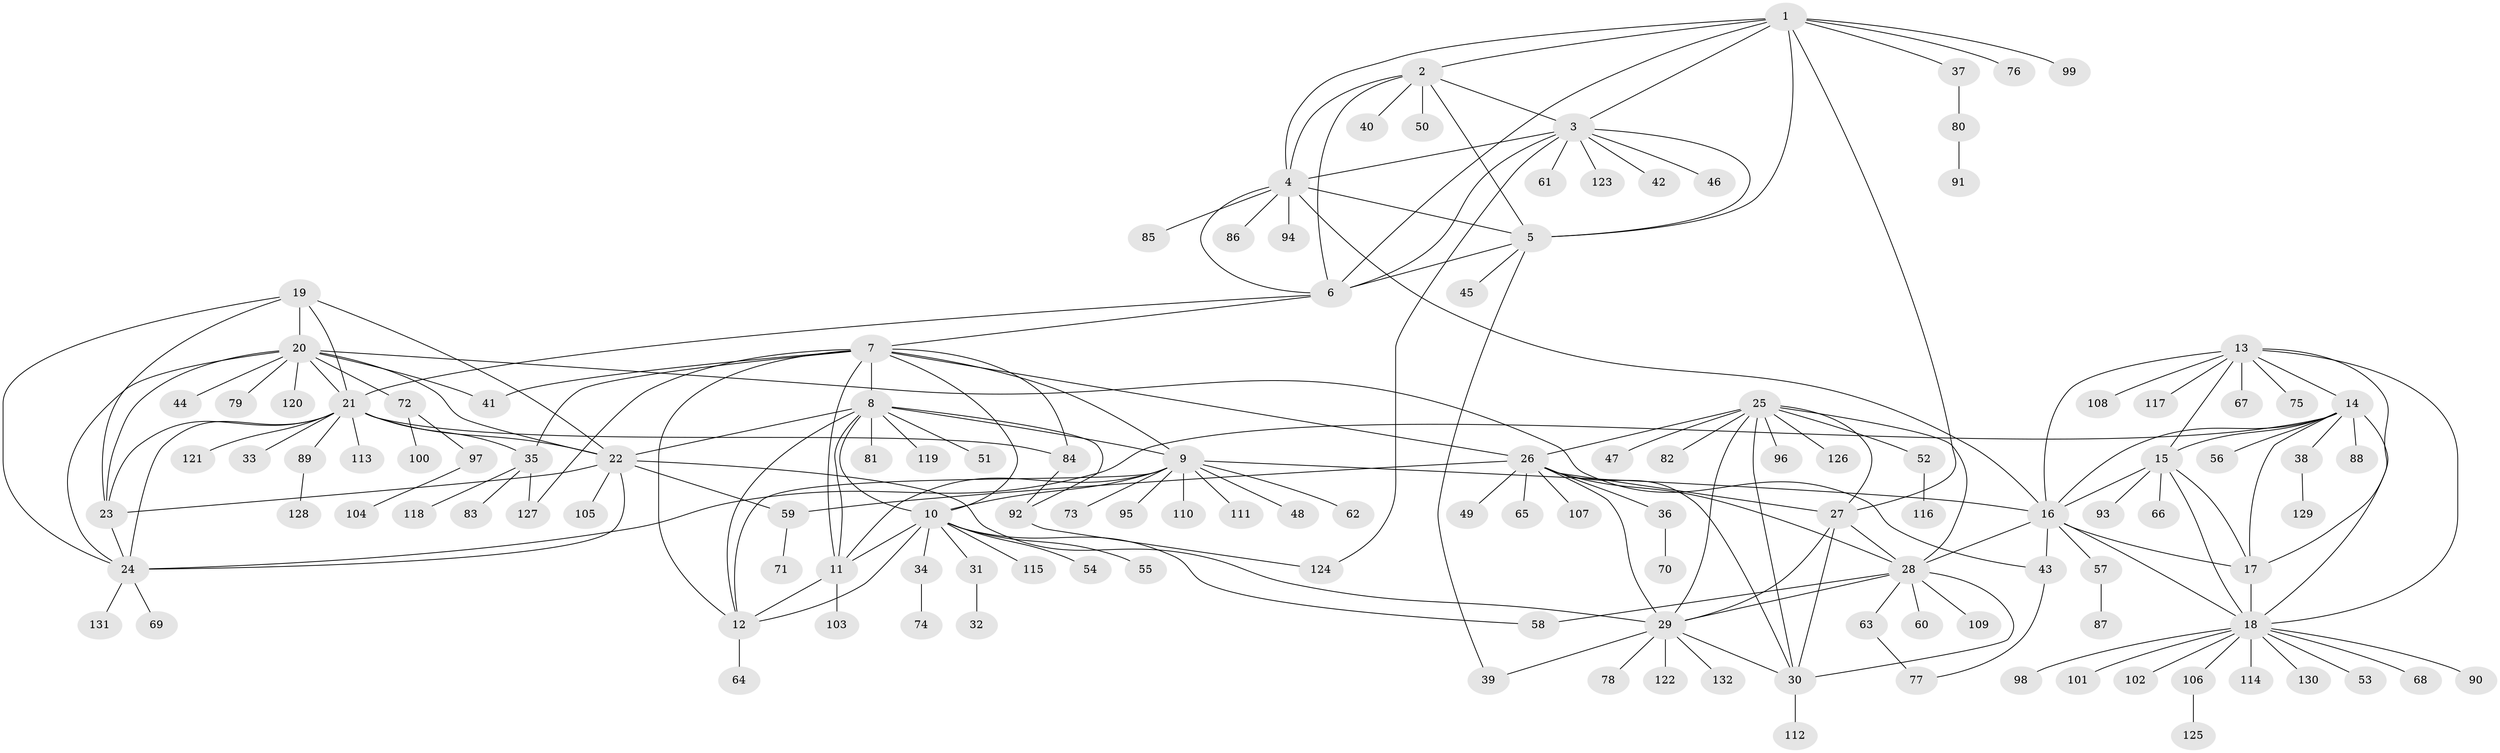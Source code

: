 // Generated by graph-tools (version 1.1) at 2025/50/03/09/25 03:50:40]
// undirected, 132 vertices, 198 edges
graph export_dot {
graph [start="1"]
  node [color=gray90,style=filled];
  1;
  2;
  3;
  4;
  5;
  6;
  7;
  8;
  9;
  10;
  11;
  12;
  13;
  14;
  15;
  16;
  17;
  18;
  19;
  20;
  21;
  22;
  23;
  24;
  25;
  26;
  27;
  28;
  29;
  30;
  31;
  32;
  33;
  34;
  35;
  36;
  37;
  38;
  39;
  40;
  41;
  42;
  43;
  44;
  45;
  46;
  47;
  48;
  49;
  50;
  51;
  52;
  53;
  54;
  55;
  56;
  57;
  58;
  59;
  60;
  61;
  62;
  63;
  64;
  65;
  66;
  67;
  68;
  69;
  70;
  71;
  72;
  73;
  74;
  75;
  76;
  77;
  78;
  79;
  80;
  81;
  82;
  83;
  84;
  85;
  86;
  87;
  88;
  89;
  90;
  91;
  92;
  93;
  94;
  95;
  96;
  97;
  98;
  99;
  100;
  101;
  102;
  103;
  104;
  105;
  106;
  107;
  108;
  109;
  110;
  111;
  112;
  113;
  114;
  115;
  116;
  117;
  118;
  119;
  120;
  121;
  122;
  123;
  124;
  125;
  126;
  127;
  128;
  129;
  130;
  131;
  132;
  1 -- 2;
  1 -- 3;
  1 -- 4;
  1 -- 5;
  1 -- 6;
  1 -- 27;
  1 -- 37;
  1 -- 76;
  1 -- 99;
  2 -- 3;
  2 -- 4;
  2 -- 5;
  2 -- 6;
  2 -- 40;
  2 -- 50;
  3 -- 4;
  3 -- 5;
  3 -- 6;
  3 -- 42;
  3 -- 46;
  3 -- 61;
  3 -- 123;
  3 -- 124;
  4 -- 5;
  4 -- 6;
  4 -- 16;
  4 -- 85;
  4 -- 86;
  4 -- 94;
  5 -- 6;
  5 -- 39;
  5 -- 45;
  6 -- 7;
  6 -- 21;
  7 -- 8;
  7 -- 9;
  7 -- 10;
  7 -- 11;
  7 -- 12;
  7 -- 26;
  7 -- 35;
  7 -- 41;
  7 -- 84;
  7 -- 127;
  8 -- 9;
  8 -- 10;
  8 -- 11;
  8 -- 12;
  8 -- 22;
  8 -- 51;
  8 -- 81;
  8 -- 92;
  8 -- 119;
  9 -- 10;
  9 -- 11;
  9 -- 12;
  9 -- 16;
  9 -- 48;
  9 -- 62;
  9 -- 73;
  9 -- 95;
  9 -- 110;
  9 -- 111;
  10 -- 11;
  10 -- 12;
  10 -- 31;
  10 -- 34;
  10 -- 54;
  10 -- 55;
  10 -- 58;
  10 -- 115;
  11 -- 12;
  11 -- 103;
  12 -- 64;
  13 -- 14;
  13 -- 15;
  13 -- 16;
  13 -- 17;
  13 -- 18;
  13 -- 67;
  13 -- 75;
  13 -- 108;
  13 -- 117;
  14 -- 15;
  14 -- 16;
  14 -- 17;
  14 -- 18;
  14 -- 24;
  14 -- 38;
  14 -- 56;
  14 -- 88;
  15 -- 16;
  15 -- 17;
  15 -- 18;
  15 -- 66;
  15 -- 93;
  16 -- 17;
  16 -- 18;
  16 -- 28;
  16 -- 43;
  16 -- 57;
  17 -- 18;
  18 -- 53;
  18 -- 68;
  18 -- 90;
  18 -- 98;
  18 -- 101;
  18 -- 102;
  18 -- 106;
  18 -- 114;
  18 -- 130;
  19 -- 20;
  19 -- 21;
  19 -- 22;
  19 -- 23;
  19 -- 24;
  20 -- 21;
  20 -- 22;
  20 -- 23;
  20 -- 24;
  20 -- 41;
  20 -- 43;
  20 -- 44;
  20 -- 72;
  20 -- 79;
  20 -- 120;
  21 -- 22;
  21 -- 23;
  21 -- 24;
  21 -- 33;
  21 -- 35;
  21 -- 84;
  21 -- 89;
  21 -- 113;
  21 -- 121;
  22 -- 23;
  22 -- 24;
  22 -- 29;
  22 -- 59;
  22 -- 105;
  23 -- 24;
  24 -- 69;
  24 -- 131;
  25 -- 26;
  25 -- 27;
  25 -- 28;
  25 -- 29;
  25 -- 30;
  25 -- 47;
  25 -- 52;
  25 -- 82;
  25 -- 96;
  25 -- 126;
  26 -- 27;
  26 -- 28;
  26 -- 29;
  26 -- 30;
  26 -- 36;
  26 -- 49;
  26 -- 59;
  26 -- 65;
  26 -- 107;
  27 -- 28;
  27 -- 29;
  27 -- 30;
  28 -- 29;
  28 -- 30;
  28 -- 58;
  28 -- 60;
  28 -- 63;
  28 -- 109;
  29 -- 30;
  29 -- 39;
  29 -- 78;
  29 -- 122;
  29 -- 132;
  30 -- 112;
  31 -- 32;
  34 -- 74;
  35 -- 83;
  35 -- 118;
  35 -- 127;
  36 -- 70;
  37 -- 80;
  38 -- 129;
  43 -- 77;
  52 -- 116;
  57 -- 87;
  59 -- 71;
  63 -- 77;
  72 -- 97;
  72 -- 100;
  80 -- 91;
  84 -- 92;
  89 -- 128;
  92 -- 124;
  97 -- 104;
  106 -- 125;
}
